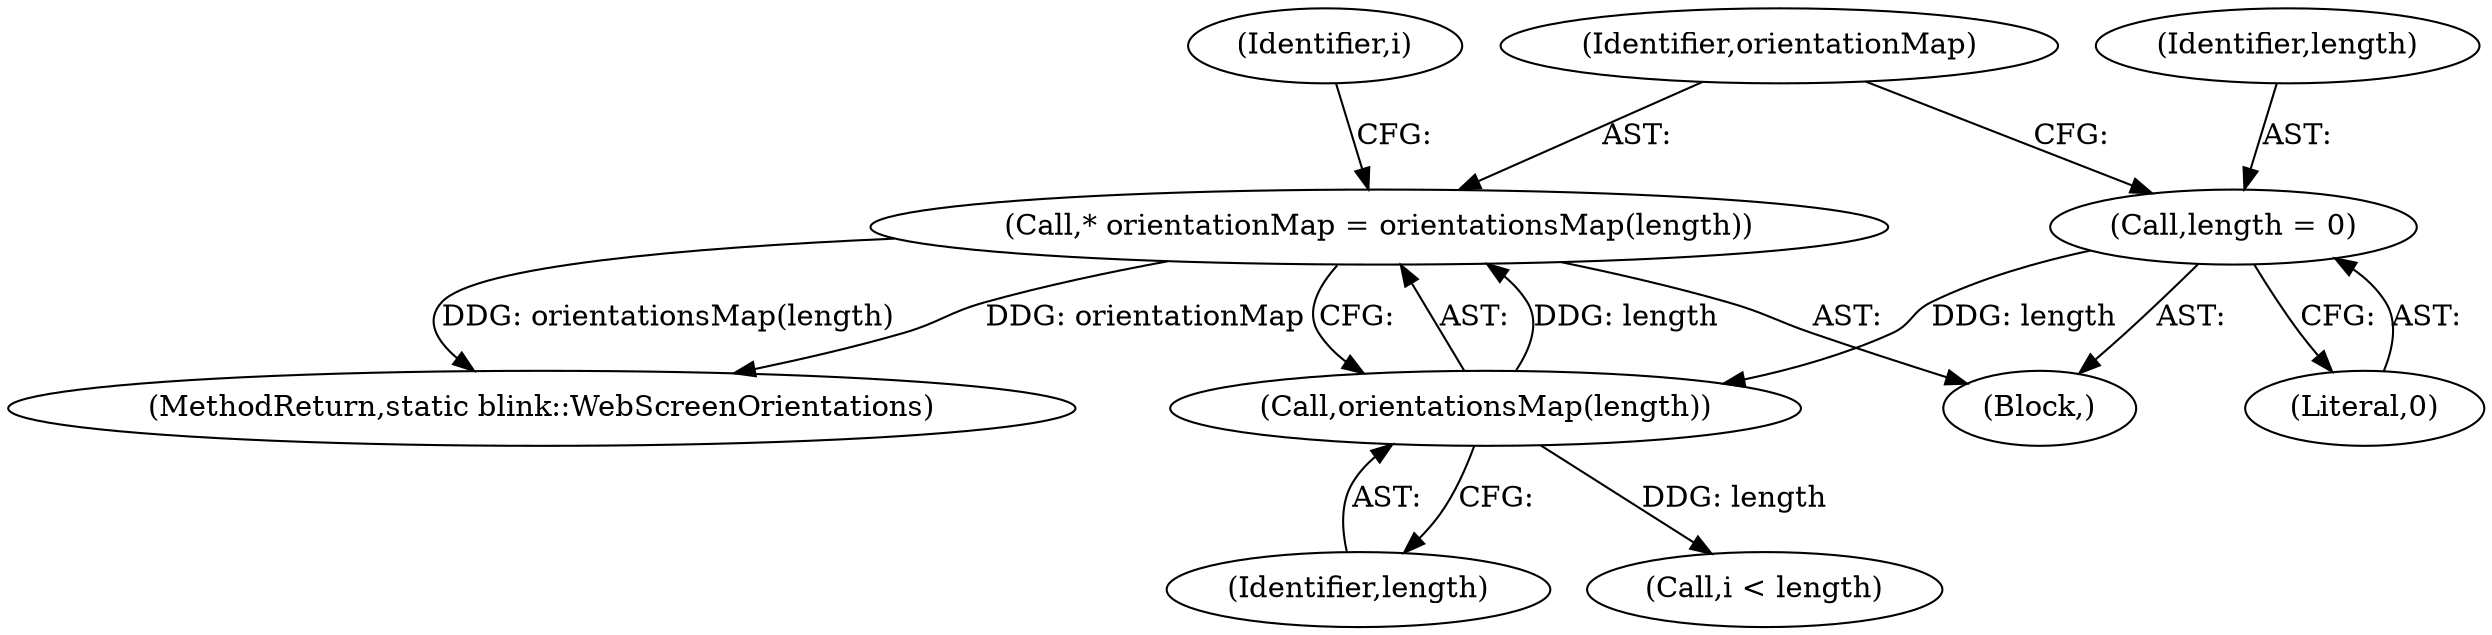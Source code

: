 digraph "0_Chrome_a9ca2310c6e68ad8dc39d6b54ca9ea10867ed8a1@pointer" {
"1000137" [label="(Call,* orientationMap = orientationsMap(length))"];
"1000139" [label="(Call,orientationsMap(length))"];
"1000133" [label="(Call,length = 0)"];
"1000144" [label="(Identifier,i)"];
"1000102" [label="(Block,)"];
"1000139" [label="(Call,orientationsMap(length))"];
"1000137" [label="(Call,* orientationMap = orientationsMap(length))"];
"1000133" [label="(Call,length = 0)"];
"1000134" [label="(Identifier,length)"];
"1000140" [label="(Identifier,length)"];
"1000138" [label="(Identifier,orientationMap)"];
"1000135" [label="(Literal,0)"];
"1000146" [label="(Call,i < length)"];
"1000168" [label="(MethodReturn,static blink::WebScreenOrientations)"];
"1000137" -> "1000102"  [label="AST: "];
"1000137" -> "1000139"  [label="CFG: "];
"1000138" -> "1000137"  [label="AST: "];
"1000139" -> "1000137"  [label="AST: "];
"1000144" -> "1000137"  [label="CFG: "];
"1000137" -> "1000168"  [label="DDG: orientationMap"];
"1000137" -> "1000168"  [label="DDG: orientationsMap(length)"];
"1000139" -> "1000137"  [label="DDG: length"];
"1000139" -> "1000140"  [label="CFG: "];
"1000140" -> "1000139"  [label="AST: "];
"1000133" -> "1000139"  [label="DDG: length"];
"1000139" -> "1000146"  [label="DDG: length"];
"1000133" -> "1000102"  [label="AST: "];
"1000133" -> "1000135"  [label="CFG: "];
"1000134" -> "1000133"  [label="AST: "];
"1000135" -> "1000133"  [label="AST: "];
"1000138" -> "1000133"  [label="CFG: "];
}
